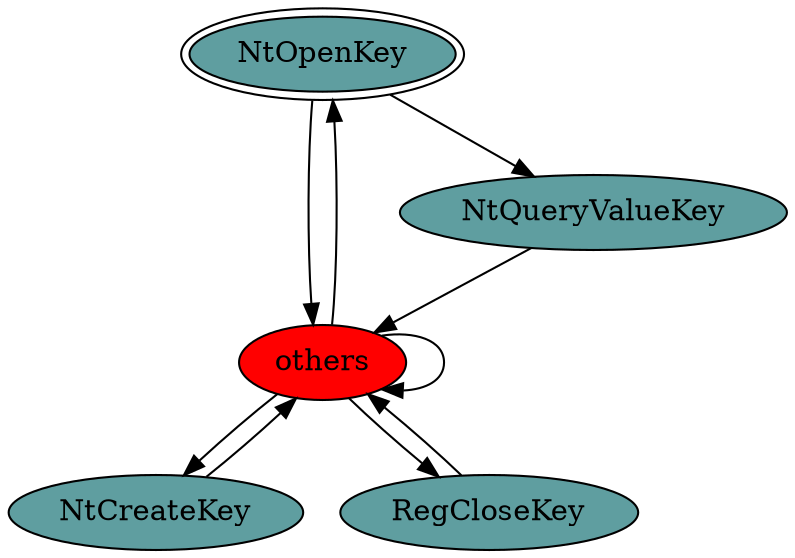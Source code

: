 digraph "./REPORTS/6752/API_PER_CATEGORY/RegCreateKey.exe_1836_Registry_API_per_Category_Transition_Matrix" {
	NtOpenKey [label=NtOpenKey fillcolor=cadetblue peripheries=2 style=filled]
	others [label=others fillcolor=red style=filled]
	NtOpenKey -> others [label=""]
	NtQueryValueKey [label=NtQueryValueKey fillcolor=cadetblue style=filled]
	NtOpenKey -> NtQueryValueKey [label=""]
	others -> NtOpenKey [label=""]
	others -> others [label=""]
	NtCreateKey [label=NtCreateKey fillcolor=cadetblue style=filled]
	others -> NtCreateKey [label=""]
	RegCloseKey [label=RegCloseKey fillcolor=cadetblue style=filled]
	others -> RegCloseKey [label=""]
	NtCreateKey -> others [label=""]
	RegCloseKey -> others [label=""]
	NtQueryValueKey -> others [label=""]
}

